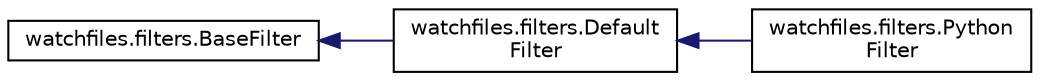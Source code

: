 digraph "Graphical Class Hierarchy"
{
 // LATEX_PDF_SIZE
  edge [fontname="Helvetica",fontsize="10",labelfontname="Helvetica",labelfontsize="10"];
  node [fontname="Helvetica",fontsize="10",shape=record];
  rankdir="LR";
  Node0 [label="watchfiles.filters.BaseFilter",height=0.2,width=0.4,color="black", fillcolor="white", style="filled",URL="$classwatchfiles_1_1filters_1_1BaseFilter.html",tooltip=" "];
  Node0 -> Node1 [dir="back",color="midnightblue",fontsize="10",style="solid",fontname="Helvetica"];
  Node1 [label="watchfiles.filters.Default\lFilter",height=0.2,width=0.4,color="black", fillcolor="white", style="filled",URL="$classwatchfiles_1_1filters_1_1DefaultFilter.html",tooltip=" "];
  Node1 -> Node2 [dir="back",color="midnightblue",fontsize="10",style="solid",fontname="Helvetica"];
  Node2 [label="watchfiles.filters.Python\lFilter",height=0.2,width=0.4,color="black", fillcolor="white", style="filled",URL="$classwatchfiles_1_1filters_1_1PythonFilter.html",tooltip=" "];
}
